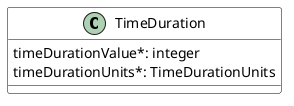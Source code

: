 @startuml
skinparam {
    ClassBackgroundColor White
    ClassBorderColor Black
}



class TimeDuration {

    timeDurationValue*: integer
    timeDurationUnits*: TimeDurationUnits
}




@enduml
